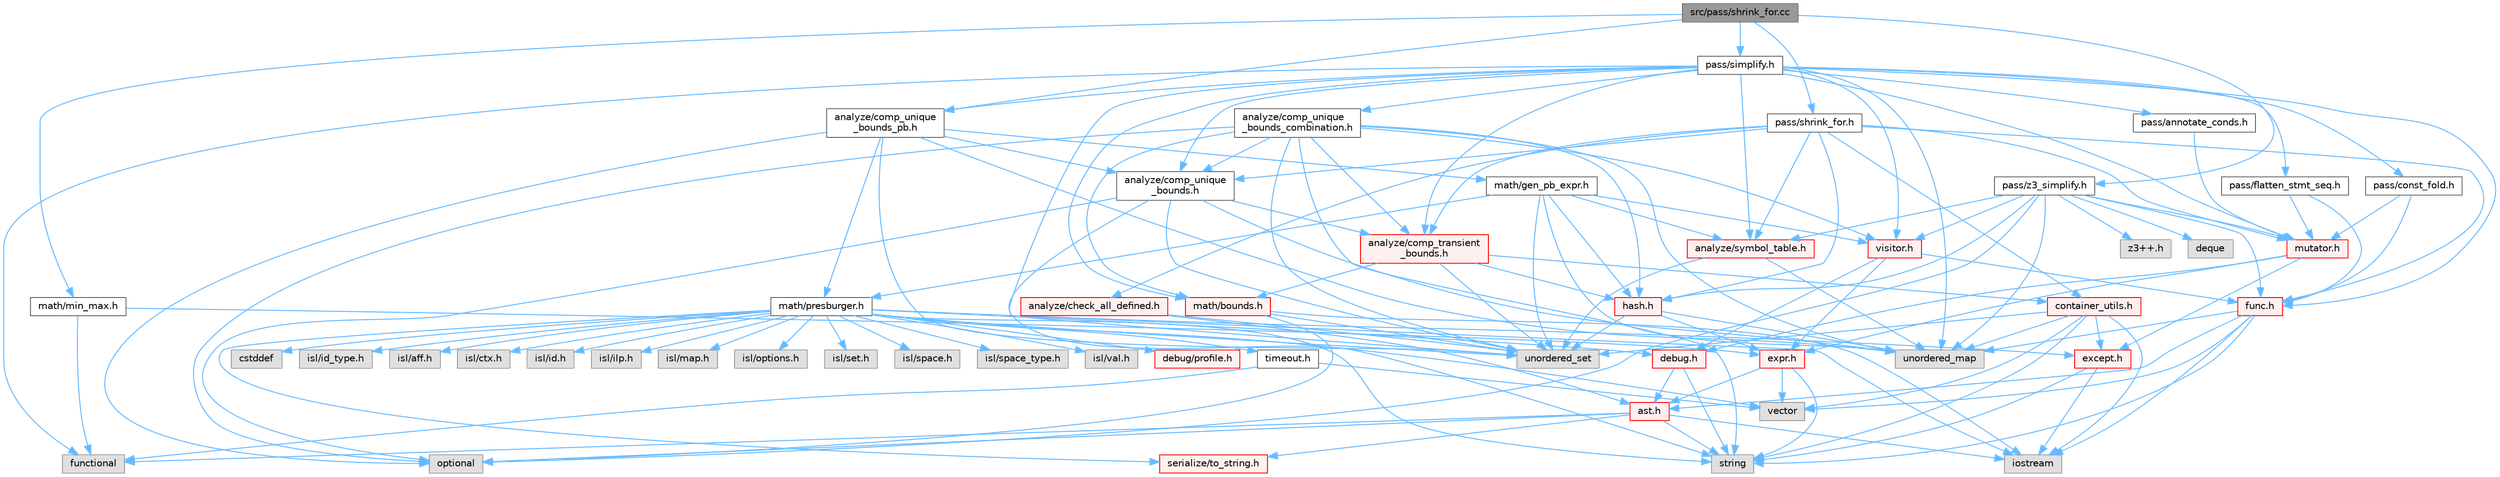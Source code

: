 digraph "src/pass/shrink_for.cc"
{
 // LATEX_PDF_SIZE
  bgcolor="transparent";
  edge [fontname=Helvetica,fontsize=10,labelfontname=Helvetica,labelfontsize=10];
  node [fontname=Helvetica,fontsize=10,shape=box,height=0.2,width=0.4];
  Node1 [label="src/pass/shrink_for.cc",height=0.2,width=0.4,color="gray40", fillcolor="grey60", style="filled", fontcolor="black",tooltip=" "];
  Node1 -> Node2 [color="steelblue1",style="solid"];
  Node2 [label="analyze/comp_unique\l_bounds_pb.h",height=0.2,width=0.4,color="grey40", fillcolor="white", style="filled",URL="$comp__unique__bounds__pb_8h.html",tooltip=" "];
  Node2 -> Node3 [color="steelblue1",style="solid"];
  Node3 [label="optional",height=0.2,width=0.4,color="grey60", fillcolor="#E0E0E0", style="filled",tooltip=" "];
  Node2 -> Node4 [color="steelblue1",style="solid"];
  Node4 [label="unordered_map",height=0.2,width=0.4,color="grey60", fillcolor="#E0E0E0", style="filled",tooltip=" "];
  Node2 -> Node5 [color="steelblue1",style="solid"];
  Node5 [label="unordered_set",height=0.2,width=0.4,color="grey60", fillcolor="#E0E0E0", style="filled",tooltip=" "];
  Node2 -> Node6 [color="steelblue1",style="solid"];
  Node6 [label="analyze/comp_unique\l_bounds.h",height=0.2,width=0.4,color="grey40", fillcolor="white", style="filled",URL="$comp__unique__bounds_8h.html",tooltip=" "];
  Node6 -> Node3 [color="steelblue1",style="solid"];
  Node6 -> Node7 [color="steelblue1",style="solid"];
  Node7 [label="string",height=0.2,width=0.4,color="grey60", fillcolor="#E0E0E0", style="filled",tooltip=" "];
  Node6 -> Node4 [color="steelblue1",style="solid"];
  Node6 -> Node5 [color="steelblue1",style="solid"];
  Node6 -> Node8 [color="steelblue1",style="solid"];
  Node8 [label="analyze/comp_transient\l_bounds.h",height=0.2,width=0.4,color="red", fillcolor="#FFF0F0", style="filled",URL="$comp__transient__bounds_8h.html",tooltip=" "];
  Node8 -> Node5 [color="steelblue1",style="solid"];
  Node8 -> Node36 [color="steelblue1",style="solid"];
  Node36 [label="container_utils.h",height=0.2,width=0.4,color="red", fillcolor="#FFF0F0", style="filled",URL="$container__utils_8h.html",tooltip=" "];
  Node36 -> Node12 [color="steelblue1",style="solid"];
  Node12 [label="iostream",height=0.2,width=0.4,color="grey60", fillcolor="#E0E0E0", style="filled",tooltip=" "];
  Node36 -> Node7 [color="steelblue1",style="solid"];
  Node36 -> Node4 [color="steelblue1",style="solid"];
  Node36 -> Node5 [color="steelblue1",style="solid"];
  Node36 -> Node14 [color="steelblue1",style="solid"];
  Node14 [label="vector",height=0.2,width=0.4,color="grey60", fillcolor="#E0E0E0", style="filled",tooltip=" "];
  Node36 -> Node29 [color="steelblue1",style="solid"];
  Node29 [label="except.h",height=0.2,width=0.4,color="red", fillcolor="#FFF0F0", style="filled",URL="$except_8h.html",tooltip=" "];
  Node29 -> Node12 [color="steelblue1",style="solid"];
  Node29 -> Node7 [color="steelblue1",style="solid"];
  Node8 -> Node65 [color="steelblue1",style="solid"];
  Node65 [label="hash.h",height=0.2,width=0.4,color="red", fillcolor="#FFF0F0", style="filled",URL="$hash_8h.html",tooltip=" "];
  Node65 -> Node4 [color="steelblue1",style="solid"];
  Node65 -> Node5 [color="steelblue1",style="solid"];
  Node65 -> Node45 [color="steelblue1",style="solid"];
  Node45 [label="expr.h",height=0.2,width=0.4,color="red", fillcolor="#FFF0F0", style="filled",URL="$expr_8h.html",tooltip=" "];
  Node45 -> Node7 [color="steelblue1",style="solid"];
  Node45 -> Node14 [color="steelblue1",style="solid"];
  Node45 -> Node15 [color="steelblue1",style="solid"];
  Node15 [label="ast.h",height=0.2,width=0.4,color="red", fillcolor="#FFF0F0", style="filled",URL="$ast_8h.html",tooltip=" "];
  Node15 -> Node17 [color="steelblue1",style="solid"];
  Node17 [label="functional",height=0.2,width=0.4,color="grey60", fillcolor="#E0E0E0", style="filled",tooltip=" "];
  Node15 -> Node12 [color="steelblue1",style="solid"];
  Node15 -> Node3 [color="steelblue1",style="solid"];
  Node15 -> Node7 [color="steelblue1",style="solid"];
  Node15 -> Node31 [color="steelblue1",style="solid"];
  Node31 [label="serialize/to_string.h",height=0.2,width=0.4,color="red", fillcolor="#FFF0F0", style="filled",URL="$to__string_8h.html",tooltip=" "];
  Node8 -> Node68 [color="steelblue1",style="solid"];
  Node68 [label="math/bounds.h",height=0.2,width=0.4,color="red", fillcolor="#FFF0F0", style="filled",URL="$bounds_8h.html",tooltip=" "];
  Node68 -> Node12 [color="steelblue1",style="solid"];
  Node68 -> Node3 [color="steelblue1",style="solid"];
  Node68 -> Node5 [color="steelblue1",style="solid"];
  Node2 -> Node73 [color="steelblue1",style="solid"];
  Node73 [label="math/gen_pb_expr.h",height=0.2,width=0.4,color="grey40", fillcolor="white", style="filled",URL="$gen__pb__expr_8h.html",tooltip=" "];
  Node73 -> Node4 [color="steelblue1",style="solid"];
  Node73 -> Node5 [color="steelblue1",style="solid"];
  Node73 -> Node74 [color="steelblue1",style="solid"];
  Node74 [label="analyze/symbol_table.h",height=0.2,width=0.4,color="red", fillcolor="#FFF0F0", style="filled",URL="$symbol__table_8h.html",tooltip=" "];
  Node74 -> Node4 [color="steelblue1",style="solid"];
  Node74 -> Node5 [color="steelblue1",style="solid"];
  Node73 -> Node65 [color="steelblue1",style="solid"];
  Node73 -> Node75 [color="steelblue1",style="solid"];
  Node75 [label="math/presburger.h",height=0.2,width=0.4,color="grey40", fillcolor="white", style="filled",URL="$presburger_8h.html",tooltip=" "];
  Node75 -> Node76 [color="steelblue1",style="solid"];
  Node76 [label="cstddef",height=0.2,width=0.4,color="grey60", fillcolor="#E0E0E0", style="filled",tooltip=" "];
  Node75 -> Node12 [color="steelblue1",style="solid"];
  Node75 -> Node77 [color="steelblue1",style="solid"];
  Node77 [label="isl/id_type.h",height=0.2,width=0.4,color="grey60", fillcolor="#E0E0E0", style="filled",tooltip=" "];
  Node75 -> Node7 [color="steelblue1",style="solid"];
  Node75 -> Node5 [color="steelblue1",style="solid"];
  Node75 -> Node14 [color="steelblue1",style="solid"];
  Node75 -> Node78 [color="steelblue1",style="solid"];
  Node78 [label="isl/aff.h",height=0.2,width=0.4,color="grey60", fillcolor="#E0E0E0", style="filled",tooltip=" "];
  Node75 -> Node79 [color="steelblue1",style="solid"];
  Node79 [label="isl/ctx.h",height=0.2,width=0.4,color="grey60", fillcolor="#E0E0E0", style="filled",tooltip=" "];
  Node75 -> Node80 [color="steelblue1",style="solid"];
  Node80 [label="isl/id.h",height=0.2,width=0.4,color="grey60", fillcolor="#E0E0E0", style="filled",tooltip=" "];
  Node75 -> Node81 [color="steelblue1",style="solid"];
  Node81 [label="isl/ilp.h",height=0.2,width=0.4,color="grey60", fillcolor="#E0E0E0", style="filled",tooltip=" "];
  Node75 -> Node82 [color="steelblue1",style="solid"];
  Node82 [label="isl/map.h",height=0.2,width=0.4,color="grey60", fillcolor="#E0E0E0", style="filled",tooltip=" "];
  Node75 -> Node83 [color="steelblue1",style="solid"];
  Node83 [label="isl/options.h",height=0.2,width=0.4,color="grey60", fillcolor="#E0E0E0", style="filled",tooltip=" "];
  Node75 -> Node84 [color="steelblue1",style="solid"];
  Node84 [label="isl/set.h",height=0.2,width=0.4,color="grey60", fillcolor="#E0E0E0", style="filled",tooltip=" "];
  Node75 -> Node85 [color="steelblue1",style="solid"];
  Node85 [label="isl/space.h",height=0.2,width=0.4,color="grey60", fillcolor="#E0E0E0", style="filled",tooltip=" "];
  Node75 -> Node86 [color="steelblue1",style="solid"];
  Node86 [label="isl/space_type.h",height=0.2,width=0.4,color="grey60", fillcolor="#E0E0E0", style="filled",tooltip=" "];
  Node75 -> Node87 [color="steelblue1",style="solid"];
  Node87 [label="isl/val.h",height=0.2,width=0.4,color="grey60", fillcolor="#E0E0E0", style="filled",tooltip=" "];
  Node75 -> Node60 [color="steelblue1",style="solid"];
  Node60 [label="debug.h",height=0.2,width=0.4,color="red", fillcolor="#FFF0F0", style="filled",URL="$debug_8h.html",tooltip=" "];
  Node60 -> Node7 [color="steelblue1",style="solid"];
  Node60 -> Node15 [color="steelblue1",style="solid"];
  Node75 -> Node88 [color="steelblue1",style="solid"];
  Node88 [label="debug/profile.h",height=0.2,width=0.4,color="red", fillcolor="#FFF0F0", style="filled",URL="$profile_8h.html",tooltip=" "];
  Node75 -> Node29 [color="steelblue1",style="solid"];
  Node75 -> Node31 [color="steelblue1",style="solid"];
  Node75 -> Node91 [color="steelblue1",style="solid"];
  Node91 [label="timeout.h",height=0.2,width=0.4,color="grey40", fillcolor="white", style="filled",URL="$timeout_8h.html",tooltip=" "];
  Node91 -> Node17 [color="steelblue1",style="solid"];
  Node91 -> Node14 [color="steelblue1",style="solid"];
  Node73 -> Node59 [color="steelblue1",style="solid"];
  Node59 [label="visitor.h",height=0.2,width=0.4,color="red", fillcolor="#FFF0F0", style="filled",URL="$visitor_8h.html",tooltip=" "];
  Node59 -> Node60 [color="steelblue1",style="solid"];
  Node59 -> Node45 [color="steelblue1",style="solid"];
  Node59 -> Node11 [color="steelblue1",style="solid"];
  Node11 [label="func.h",height=0.2,width=0.4,color="red", fillcolor="#FFF0F0", style="filled",URL="$func_8h.html",tooltip=" "];
  Node11 -> Node12 [color="steelblue1",style="solid"];
  Node11 -> Node7 [color="steelblue1",style="solid"];
  Node11 -> Node4 [color="steelblue1",style="solid"];
  Node11 -> Node14 [color="steelblue1",style="solid"];
  Node11 -> Node15 [color="steelblue1",style="solid"];
  Node2 -> Node75 [color="steelblue1",style="solid"];
  Node1 -> Node92 [color="steelblue1",style="solid"];
  Node92 [label="math/min_max.h",height=0.2,width=0.4,color="grey40", fillcolor="white", style="filled",URL="$min__max_8h.html",tooltip=" "];
  Node92 -> Node17 [color="steelblue1",style="solid"];
  Node92 -> Node45 [color="steelblue1",style="solid"];
  Node1 -> Node93 [color="steelblue1",style="solid"];
  Node93 [label="pass/shrink_for.h",height=0.2,width=0.4,color="grey40", fillcolor="white", style="filled",URL="$shrink__for_8h.html",tooltip=" "];
  Node93 -> Node94 [color="steelblue1",style="solid"];
  Node94 [label="analyze/check_all_defined.h",height=0.2,width=0.4,color="red", fillcolor="#FFF0F0", style="filled",URL="$check__all__defined_8h.html",tooltip=" "];
  Node94 -> Node5 [color="steelblue1",style="solid"];
  Node94 -> Node15 [color="steelblue1",style="solid"];
  Node93 -> Node8 [color="steelblue1",style="solid"];
  Node93 -> Node6 [color="steelblue1",style="solid"];
  Node93 -> Node74 [color="steelblue1",style="solid"];
  Node93 -> Node36 [color="steelblue1",style="solid"];
  Node93 -> Node11 [color="steelblue1",style="solid"];
  Node93 -> Node65 [color="steelblue1",style="solid"];
  Node93 -> Node95 [color="steelblue1",style="solid"];
  Node95 [label="mutator.h",height=0.2,width=0.4,color="red", fillcolor="#FFF0F0", style="filled",URL="$mutator_8h.html",tooltip=" "];
  Node95 -> Node60 [color="steelblue1",style="solid"];
  Node95 -> Node29 [color="steelblue1",style="solid"];
  Node95 -> Node45 [color="steelblue1",style="solid"];
  Node1 -> Node96 [color="steelblue1",style="solid"];
  Node96 [label="pass/simplify.h",height=0.2,width=0.4,color="grey40", fillcolor="white", style="filled",URL="$simplify_8h.html",tooltip=" "];
  Node96 -> Node17 [color="steelblue1",style="solid"];
  Node96 -> Node4 [color="steelblue1",style="solid"];
  Node96 -> Node5 [color="steelblue1",style="solid"];
  Node96 -> Node8 [color="steelblue1",style="solid"];
  Node96 -> Node6 [color="steelblue1",style="solid"];
  Node96 -> Node97 [color="steelblue1",style="solid"];
  Node97 [label="analyze/comp_unique\l_bounds_combination.h",height=0.2,width=0.4,color="grey40", fillcolor="white", style="filled",URL="$comp__unique__bounds__combination_8h.html",tooltip=" "];
  Node97 -> Node3 [color="steelblue1",style="solid"];
  Node97 -> Node7 [color="steelblue1",style="solid"];
  Node97 -> Node4 [color="steelblue1",style="solid"];
  Node97 -> Node5 [color="steelblue1",style="solid"];
  Node97 -> Node8 [color="steelblue1",style="solid"];
  Node97 -> Node6 [color="steelblue1",style="solid"];
  Node97 -> Node65 [color="steelblue1",style="solid"];
  Node97 -> Node68 [color="steelblue1",style="solid"];
  Node97 -> Node59 [color="steelblue1",style="solid"];
  Node96 -> Node2 [color="steelblue1",style="solid"];
  Node96 -> Node74 [color="steelblue1",style="solid"];
  Node96 -> Node11 [color="steelblue1",style="solid"];
  Node96 -> Node68 [color="steelblue1",style="solid"];
  Node96 -> Node95 [color="steelblue1",style="solid"];
  Node96 -> Node98 [color="steelblue1",style="solid"];
  Node98 [label="pass/annotate_conds.h",height=0.2,width=0.4,color="grey40", fillcolor="white", style="filled",URL="$annotate__conds_8h.html",tooltip=" "];
  Node98 -> Node95 [color="steelblue1",style="solid"];
  Node96 -> Node99 [color="steelblue1",style="solid"];
  Node99 [label="pass/const_fold.h",height=0.2,width=0.4,color="grey40", fillcolor="white", style="filled",URL="$const__fold_8h.html",tooltip=" "];
  Node99 -> Node11 [color="steelblue1",style="solid"];
  Node99 -> Node95 [color="steelblue1",style="solid"];
  Node96 -> Node100 [color="steelblue1",style="solid"];
  Node100 [label="pass/flatten_stmt_seq.h",height=0.2,width=0.4,color="grey40", fillcolor="white", style="filled",URL="$flatten__stmt__seq_8h.html",tooltip=" "];
  Node100 -> Node11 [color="steelblue1",style="solid"];
  Node100 -> Node95 [color="steelblue1",style="solid"];
  Node96 -> Node59 [color="steelblue1",style="solid"];
  Node1 -> Node101 [color="steelblue1",style="solid"];
  Node101 [label="pass/z3_simplify.h",height=0.2,width=0.4,color="grey40", fillcolor="white", style="filled",URL="$z3__simplify_8h.html",tooltip=" "];
  Node101 -> Node102 [color="steelblue1",style="solid"];
  Node102 [label="deque",height=0.2,width=0.4,color="grey60", fillcolor="#E0E0E0", style="filled",tooltip=" "];
  Node101 -> Node3 [color="steelblue1",style="solid"];
  Node101 -> Node4 [color="steelblue1",style="solid"];
  Node101 -> Node103 [color="steelblue1",style="solid"];
  Node103 [label="z3++.h",height=0.2,width=0.4,color="grey60", fillcolor="#E0E0E0", style="filled",tooltip=" "];
  Node101 -> Node74 [color="steelblue1",style="solid"];
  Node101 -> Node11 [color="steelblue1",style="solid"];
  Node101 -> Node65 [color="steelblue1",style="solid"];
  Node101 -> Node95 [color="steelblue1",style="solid"];
  Node101 -> Node59 [color="steelblue1",style="solid"];
}
